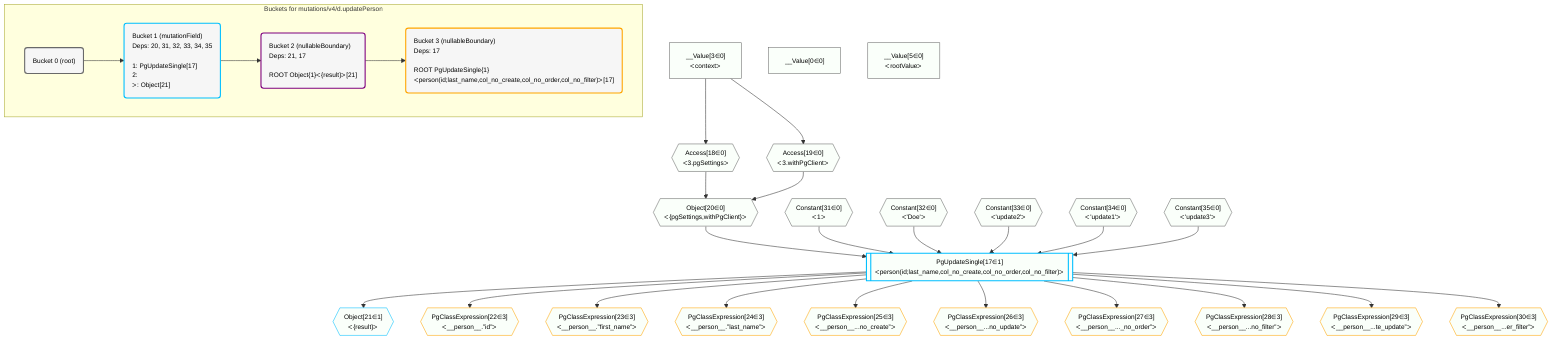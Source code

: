 %%{init: {'themeVariables': { 'fontSize': '12px'}}}%%
graph TD
    classDef path fill:#eee,stroke:#000,color:#000
    classDef plan fill:#fff,stroke-width:1px,color:#000
    classDef itemplan fill:#fff,stroke-width:2px,color:#000
    classDef unbatchedplan fill:#dff,stroke-width:1px,color:#000
    classDef sideeffectplan fill:#fcc,stroke-width:2px,color:#000
    classDef bucket fill:#f6f6f6,color:#000,stroke-width:2px,text-align:left


    %% plan dependencies
    Object20{{"Object[20∈0]<br />ᐸ{pgSettings,withPgClient}ᐳ"}}:::plan
    Access18{{"Access[18∈0]<br />ᐸ3.pgSettingsᐳ"}}:::plan
    Access19{{"Access[19∈0]<br />ᐸ3.withPgClientᐳ"}}:::plan
    Access18 & Access19 --> Object20
    __Value3["__Value[3∈0]<br />ᐸcontextᐳ"]:::plan
    __Value3 --> Access18
    __Value3 --> Access19
    __Value0["__Value[0∈0]"]:::plan
    __Value5["__Value[5∈0]<br />ᐸrootValueᐳ"]:::plan
    Constant31{{"Constant[31∈0]<br />ᐸ1ᐳ"}}:::plan
    Constant32{{"Constant[32∈0]<br />ᐸ'Doe'ᐳ"}}:::plan
    Constant33{{"Constant[33∈0]<br />ᐸ'update2'ᐳ"}}:::plan
    Constant34{{"Constant[34∈0]<br />ᐸ'update1'ᐳ"}}:::plan
    Constant35{{"Constant[35∈0]<br />ᐸ'update3'ᐳ"}}:::plan
    PgUpdateSingle17[["PgUpdateSingle[17∈1]<br />ᐸperson(id;last_name,col_no_create,col_no_order,col_no_filter)ᐳ"]]:::sideeffectplan
    Object20 & Constant31 & Constant32 & Constant33 & Constant34 & Constant35 --> PgUpdateSingle17
    Object21{{"Object[21∈1]<br />ᐸ{result}ᐳ"}}:::plan
    PgUpdateSingle17 --> Object21
    PgClassExpression22{{"PgClassExpression[22∈3]<br />ᐸ__person__.”id”ᐳ"}}:::plan
    PgUpdateSingle17 --> PgClassExpression22
    PgClassExpression23{{"PgClassExpression[23∈3]<br />ᐸ__person__.”first_name”ᐳ"}}:::plan
    PgUpdateSingle17 --> PgClassExpression23
    PgClassExpression24{{"PgClassExpression[24∈3]<br />ᐸ__person__.”last_name”ᐳ"}}:::plan
    PgUpdateSingle17 --> PgClassExpression24
    PgClassExpression25{{"PgClassExpression[25∈3]<br />ᐸ__person__...no_create”ᐳ"}}:::plan
    PgUpdateSingle17 --> PgClassExpression25
    PgClassExpression26{{"PgClassExpression[26∈3]<br />ᐸ__person__...no_update”ᐳ"}}:::plan
    PgUpdateSingle17 --> PgClassExpression26
    PgClassExpression27{{"PgClassExpression[27∈3]<br />ᐸ__person__..._no_order”ᐳ"}}:::plan
    PgUpdateSingle17 --> PgClassExpression27
    PgClassExpression28{{"PgClassExpression[28∈3]<br />ᐸ__person__...no_filter”ᐳ"}}:::plan
    PgUpdateSingle17 --> PgClassExpression28
    PgClassExpression29{{"PgClassExpression[29∈3]<br />ᐸ__person__...te_update”ᐳ"}}:::plan
    PgUpdateSingle17 --> PgClassExpression29
    PgClassExpression30{{"PgClassExpression[30∈3]<br />ᐸ__person__...er_filter”ᐳ"}}:::plan
    PgUpdateSingle17 --> PgClassExpression30

    %% define steps

    subgraph "Buckets for mutations/v4/d.updatePerson"
    Bucket0("Bucket 0 (root)"):::bucket
    classDef bucket0 stroke:#696969
    class Bucket0,__Value0,__Value3,__Value5,Access18,Access19,Object20,Constant31,Constant32,Constant33,Constant34,Constant35 bucket0
    Bucket1("Bucket 1 (mutationField)<br />Deps: 20, 31, 32, 33, 34, 35<br /><br />1: PgUpdateSingle[17]<br />2: <br />ᐳ: Object[21]"):::bucket
    classDef bucket1 stroke:#00bfff
    class Bucket1,PgUpdateSingle17,Object21 bucket1
    Bucket2("Bucket 2 (nullableBoundary)<br />Deps: 21, 17<br /><br />ROOT Object{1}ᐸ{result}ᐳ[21]"):::bucket
    classDef bucket2 stroke:#7f007f
    class Bucket2 bucket2
    Bucket3("Bucket 3 (nullableBoundary)<br />Deps: 17<br /><br />ROOT PgUpdateSingle{1}ᐸperson(id;last_name,col_no_create,col_no_order,col_no_filter)ᐳ[17]"):::bucket
    classDef bucket3 stroke:#ffa500
    class Bucket3,PgClassExpression22,PgClassExpression23,PgClassExpression24,PgClassExpression25,PgClassExpression26,PgClassExpression27,PgClassExpression28,PgClassExpression29,PgClassExpression30 bucket3
    Bucket0 --> Bucket1
    Bucket1 --> Bucket2
    Bucket2 --> Bucket3
    classDef unary fill:#fafffa,borderWidth:8px
    class Object20,Access18,Access19,__Value0,__Value3,__Value5,Constant31,Constant32,Constant33,Constant34,Constant35,PgUpdateSingle17,Object21,PgClassExpression22,PgClassExpression23,PgClassExpression24,PgClassExpression25,PgClassExpression26,PgClassExpression27,PgClassExpression28,PgClassExpression29,PgClassExpression30 unary
    end